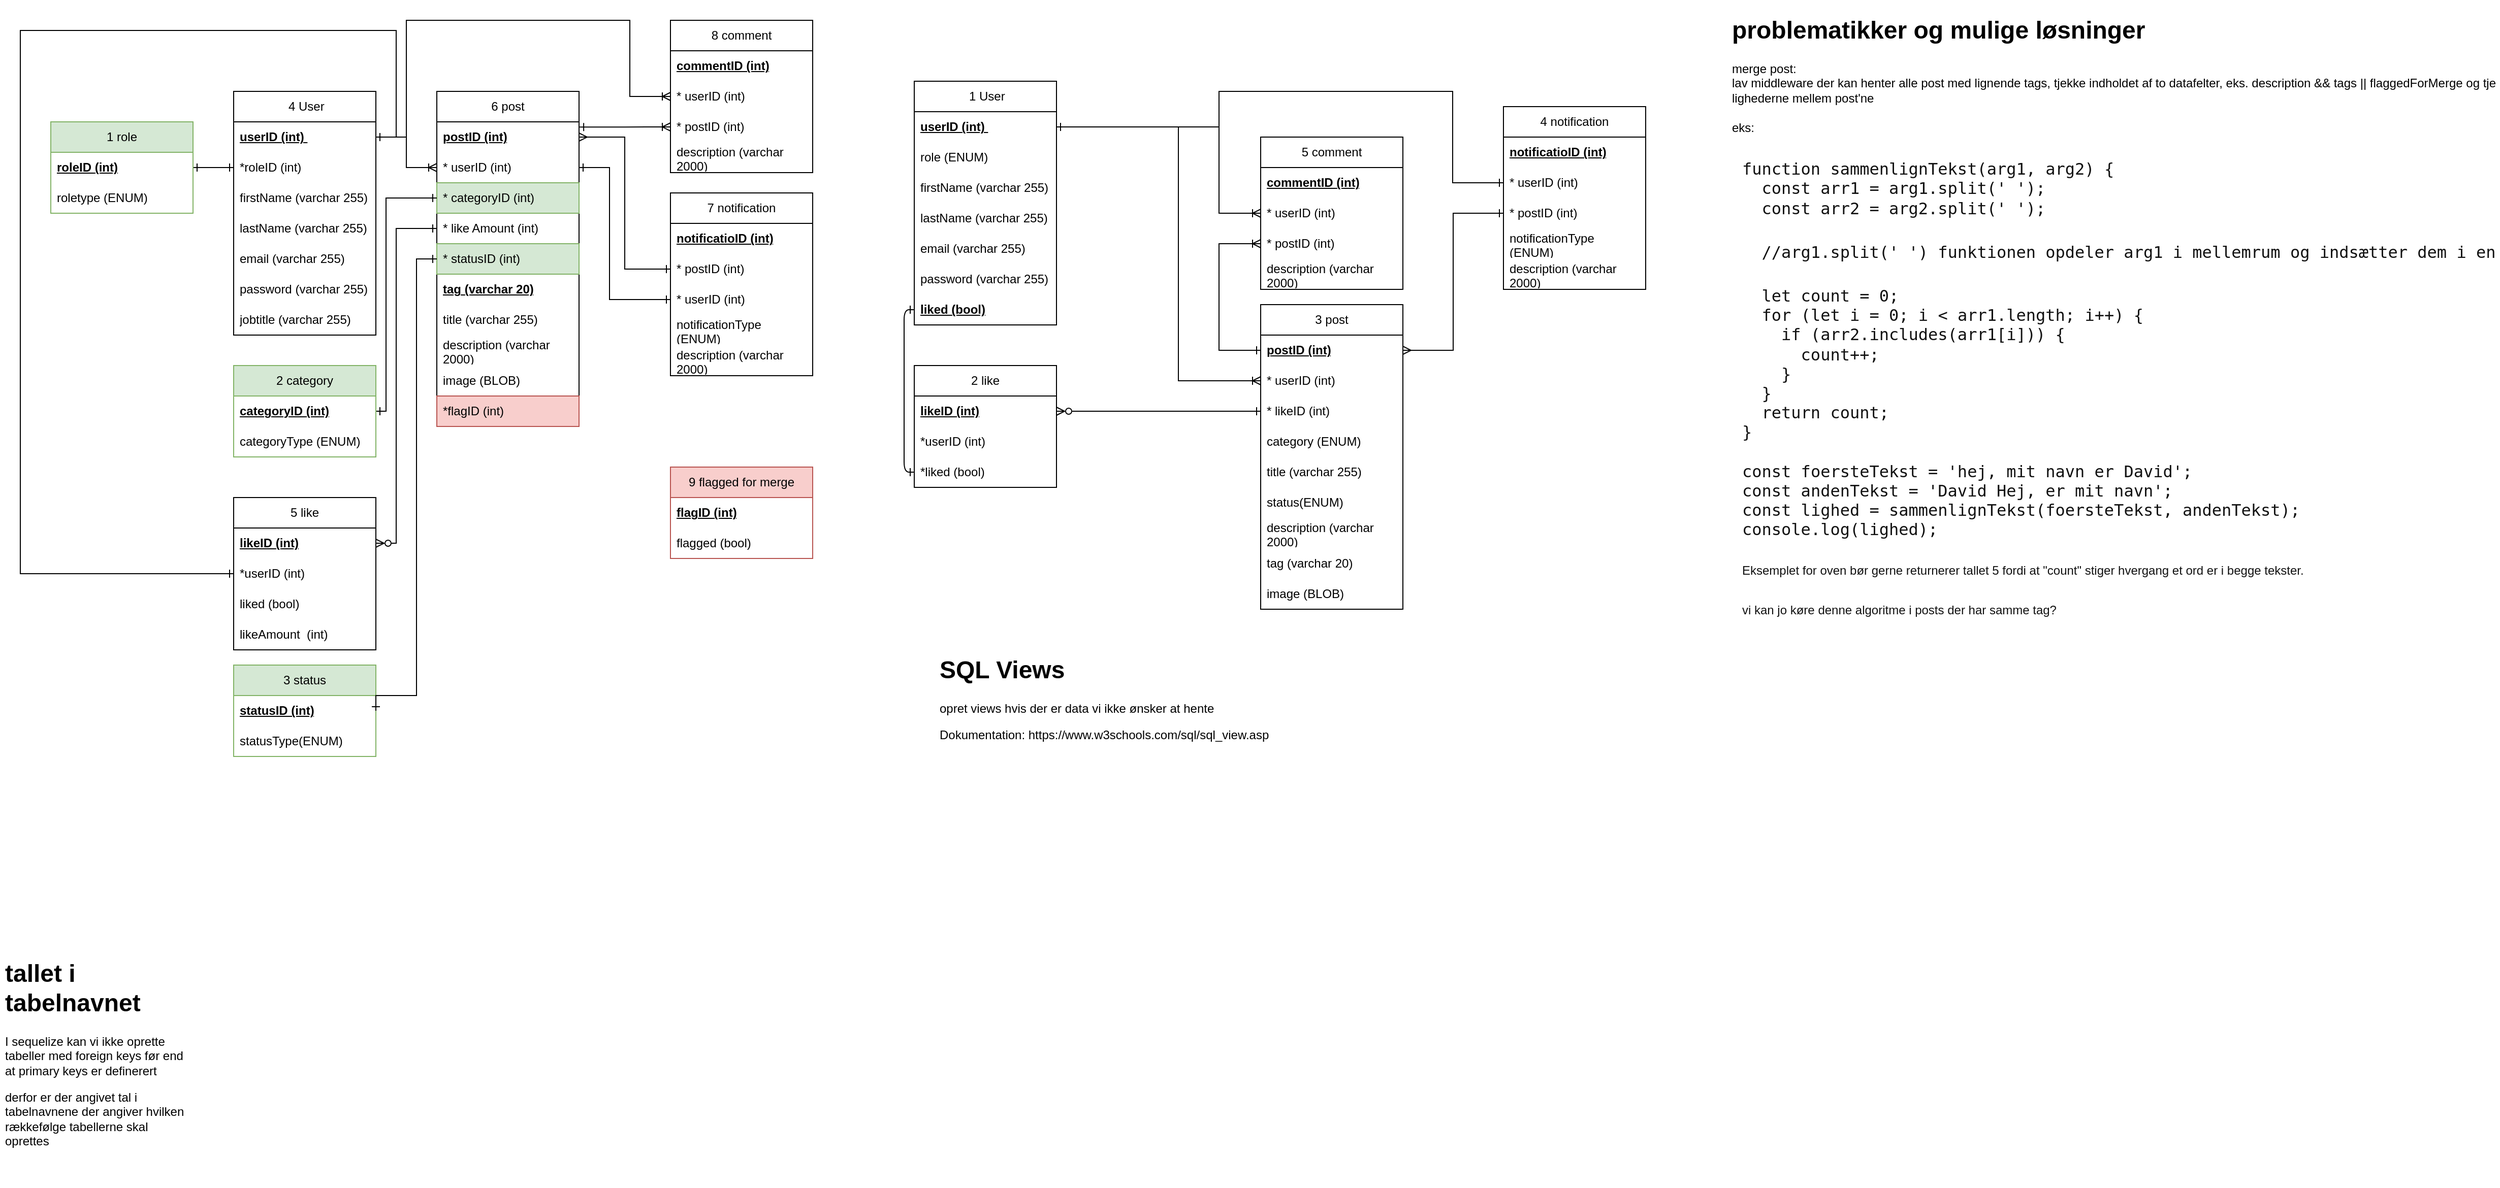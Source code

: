 <mxfile>
    <diagram name="Side-1" id="2YhtcvCRtrOUDMHDCLSI">
        <mxGraphModel dx="330" dy="446" grid="1" gridSize="10" guides="1" tooltips="1" connect="1" arrows="1" fold="1" page="1" pageScale="1" pageWidth="827" pageHeight="1169" math="0" shadow="0">
            <root>
                <mxCell id="0"/>
                <mxCell id="1" parent="0"/>
                <mxCell id="wD4cl0w786RY4ceJdXbx-1" value="&amp;nbsp;4 User" style="swimlane;fontStyle=0;childLayout=stackLayout;horizontal=1;startSize=30;horizontalStack=0;resizeParent=1;resizeParentMax=0;resizeLast=0;collapsible=1;marginBottom=0;whiteSpace=wrap;html=1;" parent="1" vertex="1">
                    <mxGeometry x="230" y="90" width="140" height="240" as="geometry"/>
                </mxCell>
                <mxCell id="wD4cl0w786RY4ceJdXbx-3" value="&lt;b&gt;&lt;u&gt;userID (int)&amp;nbsp;&lt;/u&gt;&lt;/b&gt;" style="text;strokeColor=none;fillColor=none;align=left;verticalAlign=middle;spacingLeft=4;spacingRight=4;overflow=hidden;points=[[0,0.5],[1,0.5]];portConstraint=eastwest;rotatable=0;whiteSpace=wrap;html=1;" parent="wD4cl0w786RY4ceJdXbx-1" vertex="1">
                    <mxGeometry y="30" width="140" height="30" as="geometry"/>
                </mxCell>
                <mxCell id="wD4cl0w786RY4ceJdXbx-4" value="*roleID (int)" style="text;strokeColor=none;fillColor=none;align=left;verticalAlign=middle;spacingLeft=4;spacingRight=4;overflow=hidden;points=[[0,0.5],[1,0.5]];portConstraint=eastwest;rotatable=0;whiteSpace=wrap;html=1;" parent="wD4cl0w786RY4ceJdXbx-1" vertex="1">
                    <mxGeometry y="60" width="140" height="30" as="geometry"/>
                </mxCell>
                <mxCell id="wD4cl0w786RY4ceJdXbx-5" value="firstName (varchar 255)" style="text;strokeColor=none;fillColor=none;align=left;verticalAlign=middle;spacingLeft=4;spacingRight=4;overflow=hidden;points=[[0,0.5],[1,0.5]];portConstraint=eastwest;rotatable=0;whiteSpace=wrap;html=1;" parent="wD4cl0w786RY4ceJdXbx-1" vertex="1">
                    <mxGeometry y="90" width="140" height="30" as="geometry"/>
                </mxCell>
                <mxCell id="wD4cl0w786RY4ceJdXbx-6" value="lastName (varchar 255)" style="text;strokeColor=none;fillColor=none;align=left;verticalAlign=middle;spacingLeft=4;spacingRight=4;overflow=hidden;points=[[0,0.5],[1,0.5]];portConstraint=eastwest;rotatable=0;whiteSpace=wrap;html=1;" parent="wD4cl0w786RY4ceJdXbx-1" vertex="1">
                    <mxGeometry y="120" width="140" height="30" as="geometry"/>
                </mxCell>
                <mxCell id="wD4cl0w786RY4ceJdXbx-7" value="email (varchar 255)" style="text;strokeColor=none;fillColor=none;align=left;verticalAlign=middle;spacingLeft=4;spacingRight=4;overflow=hidden;points=[[0,0.5],[1,0.5]];portConstraint=eastwest;rotatable=0;whiteSpace=wrap;html=1;" parent="wD4cl0w786RY4ceJdXbx-1" vertex="1">
                    <mxGeometry y="150" width="140" height="30" as="geometry"/>
                </mxCell>
                <mxCell id="wD4cl0w786RY4ceJdXbx-8" value="password (varchar 255)" style="text;strokeColor=none;fillColor=none;align=left;verticalAlign=middle;spacingLeft=4;spacingRight=4;overflow=hidden;points=[[0,0.5],[1,0.5]];portConstraint=eastwest;rotatable=0;whiteSpace=wrap;html=1;" parent="wD4cl0w786RY4ceJdXbx-1" vertex="1">
                    <mxGeometry y="180" width="140" height="30" as="geometry"/>
                </mxCell>
                <mxCell id="wD4cl0w786RY4ceJdXbx-9" value="jobtitle (varchar 255)" style="text;strokeColor=none;fillColor=none;align=left;verticalAlign=middle;spacingLeft=4;spacingRight=4;overflow=hidden;points=[[0,0.5],[1,0.5]];portConstraint=eastwest;rotatable=0;whiteSpace=wrap;html=1;" parent="wD4cl0w786RY4ceJdXbx-1" vertex="1">
                    <mxGeometry y="210" width="140" height="30" as="geometry"/>
                </mxCell>
                <mxCell id="3A3omUd8nX7yIEy-ywaj-1" style="edgeStyle=orthogonalEdgeStyle;rounded=0;orthogonalLoop=1;jettySize=auto;html=1;entryX=0;entryY=0.5;entryDx=0;entryDy=0;endArrow=ERone;endFill=0;startArrow=ERone;startFill=0;" parent="1" source="wD4cl0w786RY4ceJdXbx-10" target="wD4cl0w786RY4ceJdXbx-4" edge="1">
                    <mxGeometry relative="1" as="geometry"/>
                </mxCell>
                <mxCell id="wD4cl0w786RY4ceJdXbx-10" value="1 role" style="swimlane;fontStyle=0;childLayout=stackLayout;horizontal=1;startSize=30;horizontalStack=0;resizeParent=1;resizeParentMax=0;resizeLast=0;collapsible=1;marginBottom=0;whiteSpace=wrap;html=1;fillColor=#d5e8d4;strokeColor=#82b366;" parent="1" vertex="1">
                    <mxGeometry x="50" y="120" width="140" height="90" as="geometry"/>
                </mxCell>
                <mxCell id="wD4cl0w786RY4ceJdXbx-11" value="&lt;u&gt;&lt;b&gt;roleID (int)&lt;/b&gt;&lt;/u&gt;" style="text;strokeColor=none;fillColor=none;align=left;verticalAlign=middle;spacingLeft=4;spacingRight=4;overflow=hidden;points=[[0,0.5],[1,0.5]];portConstraint=eastwest;rotatable=0;whiteSpace=wrap;html=1;" parent="wD4cl0w786RY4ceJdXbx-10" vertex="1">
                    <mxGeometry y="30" width="140" height="30" as="geometry"/>
                </mxCell>
                <mxCell id="wD4cl0w786RY4ceJdXbx-12" value="roletype (ENUM)" style="text;strokeColor=none;fillColor=none;align=left;verticalAlign=middle;spacingLeft=4;spacingRight=4;overflow=hidden;points=[[0,0.5],[1,0.5]];portConstraint=eastwest;rotatable=0;whiteSpace=wrap;html=1;" parent="wD4cl0w786RY4ceJdXbx-10" vertex="1">
                    <mxGeometry y="60" width="140" height="30" as="geometry"/>
                </mxCell>
                <mxCell id="wD4cl0w786RY4ceJdXbx-14" value="6 post" style="swimlane;fontStyle=0;childLayout=stackLayout;horizontal=1;startSize=30;horizontalStack=0;resizeParent=1;resizeParentMax=0;resizeLast=0;collapsible=1;marginBottom=0;whiteSpace=wrap;html=1;" parent="1" vertex="1">
                    <mxGeometry x="430" y="90" width="140" height="330" as="geometry"/>
                </mxCell>
                <mxCell id="wD4cl0w786RY4ceJdXbx-15" value="&lt;u&gt;&lt;b&gt;postID (int)&lt;/b&gt;&lt;/u&gt;" style="text;strokeColor=none;fillColor=none;align=left;verticalAlign=middle;spacingLeft=4;spacingRight=4;overflow=hidden;points=[[0,0.5],[1,0.5]];portConstraint=eastwest;rotatable=0;whiteSpace=wrap;html=1;" parent="wD4cl0w786RY4ceJdXbx-14" vertex="1">
                    <mxGeometry y="30" width="140" height="30" as="geometry"/>
                </mxCell>
                <mxCell id="wD4cl0w786RY4ceJdXbx-16" value="* userID (int)" style="text;strokeColor=none;fillColor=none;align=left;verticalAlign=middle;spacingLeft=4;spacingRight=4;overflow=hidden;points=[[0,0.5],[1,0.5]];portConstraint=eastwest;rotatable=0;whiteSpace=wrap;html=1;" parent="wD4cl0w786RY4ceJdXbx-14" vertex="1">
                    <mxGeometry y="60" width="140" height="30" as="geometry"/>
                </mxCell>
                <mxCell id="wD4cl0w786RY4ceJdXbx-17" value="* categoryID (int)" style="text;strokeColor=#82b366;fillColor=#d5e8d4;align=left;verticalAlign=middle;spacingLeft=4;spacingRight=4;overflow=hidden;points=[[0,0.5],[1,0.5]];portConstraint=eastwest;rotatable=0;whiteSpace=wrap;html=1;" parent="wD4cl0w786RY4ceJdXbx-14" vertex="1">
                    <mxGeometry y="90" width="140" height="30" as="geometry"/>
                </mxCell>
                <mxCell id="wD4cl0w786RY4ceJdXbx-18" value="* like Amount (int)" style="text;strokeColor=none;fillColor=none;align=left;verticalAlign=middle;spacingLeft=4;spacingRight=4;overflow=hidden;points=[[0,0.5],[1,0.5]];portConstraint=eastwest;rotatable=0;whiteSpace=wrap;html=1;" parent="wD4cl0w786RY4ceJdXbx-14" vertex="1">
                    <mxGeometry y="120" width="140" height="30" as="geometry"/>
                </mxCell>
                <mxCell id="wD4cl0w786RY4ceJdXbx-20" value="* statusID (int)" style="text;strokeColor=#82b366;fillColor=#d5e8d4;align=left;verticalAlign=middle;spacingLeft=4;spacingRight=4;overflow=hidden;points=[[0,0.5],[1,0.5]];portConstraint=eastwest;rotatable=0;whiteSpace=wrap;html=1;" parent="wD4cl0w786RY4ceJdXbx-14" vertex="1">
                    <mxGeometry y="150" width="140" height="30" as="geometry"/>
                </mxCell>
                <mxCell id="wD4cl0w786RY4ceJdXbx-19" value="&lt;b&gt;&lt;u&gt;tag (varchar 20)&lt;/u&gt;&lt;/b&gt;" style="text;strokeColor=none;fillColor=none;align=left;verticalAlign=middle;spacingLeft=4;spacingRight=4;overflow=hidden;points=[[0,0.5],[1,0.5]];portConstraint=eastwest;rotatable=0;whiteSpace=wrap;html=1;" parent="wD4cl0w786RY4ceJdXbx-14" vertex="1">
                    <mxGeometry y="180" width="140" height="30" as="geometry"/>
                </mxCell>
                <mxCell id="wD4cl0w786RY4ceJdXbx-21" value="title (varchar 255)" style="text;strokeColor=none;fillColor=none;align=left;verticalAlign=middle;spacingLeft=4;spacingRight=4;overflow=hidden;points=[[0,0.5],[1,0.5]];portConstraint=eastwest;rotatable=0;whiteSpace=wrap;html=1;" parent="wD4cl0w786RY4ceJdXbx-14" vertex="1">
                    <mxGeometry y="210" width="140" height="30" as="geometry"/>
                </mxCell>
                <mxCell id="wD4cl0w786RY4ceJdXbx-22" value="description (varchar 2000)" style="text;strokeColor=none;fillColor=none;align=left;verticalAlign=middle;spacingLeft=4;spacingRight=4;overflow=hidden;points=[[0,0.5],[1,0.5]];portConstraint=eastwest;rotatable=0;whiteSpace=wrap;html=1;" parent="wD4cl0w786RY4ceJdXbx-14" vertex="1">
                    <mxGeometry y="240" width="140" height="30" as="geometry"/>
                </mxCell>
                <mxCell id="wD4cl0w786RY4ceJdXbx-23" value="image (BLOB)" style="text;strokeColor=none;fillColor=none;align=left;verticalAlign=middle;spacingLeft=4;spacingRight=4;overflow=hidden;points=[[0,0.5],[1,0.5]];portConstraint=eastwest;rotatable=0;whiteSpace=wrap;html=1;" parent="wD4cl0w786RY4ceJdXbx-14" vertex="1">
                    <mxGeometry y="270" width="140" height="30" as="geometry"/>
                </mxCell>
                <mxCell id="hiYrSH7SHBzh72cXvtfJ-8" value="*flagID (int)" style="text;strokeColor=#b85450;fillColor=#f8cecc;align=left;verticalAlign=middle;spacingLeft=4;spacingRight=4;overflow=hidden;points=[[0,0.5],[1,0.5]];portConstraint=eastwest;rotatable=0;whiteSpace=wrap;html=1;" parent="wD4cl0w786RY4ceJdXbx-14" vertex="1">
                    <mxGeometry y="300" width="140" height="30" as="geometry"/>
                </mxCell>
                <mxCell id="wD4cl0w786RY4ceJdXbx-24" value="8 comment" style="swimlane;fontStyle=0;childLayout=stackLayout;horizontal=1;startSize=30;horizontalStack=0;resizeParent=1;resizeParentMax=0;resizeLast=0;collapsible=1;marginBottom=0;whiteSpace=wrap;html=1;" parent="1" vertex="1">
                    <mxGeometry x="660" y="20" width="140" height="150" as="geometry"/>
                </mxCell>
                <mxCell id="wD4cl0w786RY4ceJdXbx-25" value="&lt;b&gt;&lt;u&gt;commentID (int)&lt;/u&gt;&lt;/b&gt;" style="text;strokeColor=none;fillColor=none;align=left;verticalAlign=middle;spacingLeft=4;spacingRight=4;overflow=hidden;points=[[0,0.5],[1,0.5]];portConstraint=eastwest;rotatable=0;whiteSpace=wrap;html=1;" parent="wD4cl0w786RY4ceJdXbx-24" vertex="1">
                    <mxGeometry y="30" width="140" height="30" as="geometry"/>
                </mxCell>
                <mxCell id="wD4cl0w786RY4ceJdXbx-26" value="* userID (int)" style="text;strokeColor=none;fillColor=none;align=left;verticalAlign=middle;spacingLeft=4;spacingRight=4;overflow=hidden;points=[[0,0.5],[1,0.5]];portConstraint=eastwest;rotatable=0;whiteSpace=wrap;html=1;" parent="wD4cl0w786RY4ceJdXbx-24" vertex="1">
                    <mxGeometry y="60" width="140" height="30" as="geometry"/>
                </mxCell>
                <mxCell id="wD4cl0w786RY4ceJdXbx-27" value="* postID (int)" style="text;strokeColor=none;fillColor=none;align=left;verticalAlign=middle;spacingLeft=4;spacingRight=4;overflow=hidden;points=[[0,0.5],[1,0.5]];portConstraint=eastwest;rotatable=0;whiteSpace=wrap;html=1;" parent="wD4cl0w786RY4ceJdXbx-24" vertex="1">
                    <mxGeometry y="90" width="140" height="30" as="geometry"/>
                </mxCell>
                <mxCell id="wD4cl0w786RY4ceJdXbx-28" value="description (varchar 2000)" style="text;strokeColor=none;fillColor=none;align=left;verticalAlign=middle;spacingLeft=4;spacingRight=4;overflow=hidden;points=[[0,0.5],[1,0.5]];portConstraint=eastwest;rotatable=0;whiteSpace=wrap;html=1;" parent="wD4cl0w786RY4ceJdXbx-24" vertex="1">
                    <mxGeometry y="120" width="140" height="30" as="geometry"/>
                </mxCell>
                <mxCell id="3A3omUd8nX7yIEy-ywaj-4" style="edgeStyle=orthogonalEdgeStyle;rounded=0;orthogonalLoop=1;jettySize=auto;html=1;entryX=0;entryY=0.5;entryDx=0;entryDy=0;endArrow=ERone;endFill=0;startArrow=ERone;startFill=0;" parent="1" source="wD4cl0w786RY4ceJdXbx-29" target="wD4cl0w786RY4ceJdXbx-17" edge="1">
                    <mxGeometry relative="1" as="geometry">
                        <Array as="points">
                            <mxPoint x="380" y="405"/>
                            <mxPoint x="380" y="195"/>
                        </Array>
                    </mxGeometry>
                </mxCell>
                <mxCell id="wD4cl0w786RY4ceJdXbx-29" value="2 category" style="swimlane;fontStyle=0;childLayout=stackLayout;horizontal=1;startSize=30;horizontalStack=0;resizeParent=1;resizeParentMax=0;resizeLast=0;collapsible=1;marginBottom=0;whiteSpace=wrap;html=1;fillColor=#d5e8d4;strokeColor=#82b366;" parent="1" vertex="1">
                    <mxGeometry x="230" y="360" width="140" height="90" as="geometry"/>
                </mxCell>
                <mxCell id="wD4cl0w786RY4ceJdXbx-30" value="&lt;b&gt;&lt;u&gt;categoryID (int)&lt;/u&gt;&lt;/b&gt;" style="text;strokeColor=none;fillColor=none;align=left;verticalAlign=middle;spacingLeft=4;spacingRight=4;overflow=hidden;points=[[0,0.5],[1,0.5]];portConstraint=eastwest;rotatable=0;whiteSpace=wrap;html=1;" parent="wD4cl0w786RY4ceJdXbx-29" vertex="1">
                    <mxGeometry y="30" width="140" height="30" as="geometry"/>
                </mxCell>
                <mxCell id="wD4cl0w786RY4ceJdXbx-31" value="categoryType (ENUM)" style="text;strokeColor=none;fillColor=none;align=left;verticalAlign=middle;spacingLeft=4;spacingRight=4;overflow=hidden;points=[[0,0.5],[1,0.5]];portConstraint=eastwest;rotatable=0;whiteSpace=wrap;html=1;" parent="wD4cl0w786RY4ceJdXbx-29" vertex="1">
                    <mxGeometry y="60" width="140" height="30" as="geometry"/>
                </mxCell>
                <mxCell id="wD4cl0w786RY4ceJdXbx-34" value="7 notification" style="swimlane;fontStyle=0;childLayout=stackLayout;horizontal=1;startSize=30;horizontalStack=0;resizeParent=1;resizeParentMax=0;resizeLast=0;collapsible=1;marginBottom=0;whiteSpace=wrap;html=1;" parent="1" vertex="1">
                    <mxGeometry x="660" y="190" width="140" height="180" as="geometry"/>
                </mxCell>
                <mxCell id="wD4cl0w786RY4ceJdXbx-35" value="&lt;b&gt;&lt;u&gt;notificatioID (int)&lt;/u&gt;&lt;/b&gt;" style="text;strokeColor=none;fillColor=none;align=left;verticalAlign=middle;spacingLeft=4;spacingRight=4;overflow=hidden;points=[[0,0.5],[1,0.5]];portConstraint=eastwest;rotatable=0;whiteSpace=wrap;html=1;" parent="wD4cl0w786RY4ceJdXbx-34" vertex="1">
                    <mxGeometry y="30" width="140" height="30" as="geometry"/>
                </mxCell>
                <mxCell id="wD4cl0w786RY4ceJdXbx-39" value="* postID (int)" style="text;strokeColor=none;fillColor=none;align=left;verticalAlign=middle;spacingLeft=4;spacingRight=4;overflow=hidden;points=[[0,0.5],[1,0.5]];portConstraint=eastwest;rotatable=0;whiteSpace=wrap;html=1;" parent="wD4cl0w786RY4ceJdXbx-34" vertex="1">
                    <mxGeometry y="60" width="140" height="30" as="geometry"/>
                </mxCell>
                <mxCell id="wD4cl0w786RY4ceJdXbx-38" value="* userID (int)" style="text;strokeColor=none;fillColor=none;align=left;verticalAlign=middle;spacingLeft=4;spacingRight=4;overflow=hidden;points=[[0,0.5],[1,0.5]];portConstraint=eastwest;rotatable=0;whiteSpace=wrap;html=1;" parent="wD4cl0w786RY4ceJdXbx-34" vertex="1">
                    <mxGeometry y="90" width="140" height="30" as="geometry"/>
                </mxCell>
                <mxCell id="wD4cl0w786RY4ceJdXbx-37" value="notificationType (ENUM)" style="text;strokeColor=none;fillColor=none;align=left;verticalAlign=middle;spacingLeft=4;spacingRight=4;overflow=hidden;points=[[0,0.5],[1,0.5]];portConstraint=eastwest;rotatable=0;whiteSpace=wrap;html=1;" parent="wD4cl0w786RY4ceJdXbx-34" vertex="1">
                    <mxGeometry y="120" width="140" height="30" as="geometry"/>
                </mxCell>
                <mxCell id="wD4cl0w786RY4ceJdXbx-40" value="description (varchar 2000)" style="text;strokeColor=none;fillColor=none;align=left;verticalAlign=middle;spacingLeft=4;spacingRight=4;overflow=hidden;points=[[0,0.5],[1,0.5]];portConstraint=eastwest;rotatable=0;whiteSpace=wrap;html=1;" parent="wD4cl0w786RY4ceJdXbx-34" vertex="1">
                    <mxGeometry y="150" width="140" height="30" as="geometry"/>
                </mxCell>
                <mxCell id="wD4cl0w786RY4ceJdXbx-41" value="3 status" style="swimlane;fontStyle=0;childLayout=stackLayout;horizontal=1;startSize=30;horizontalStack=0;resizeParent=1;resizeParentMax=0;resizeLast=0;collapsible=1;marginBottom=0;whiteSpace=wrap;html=1;fillColor=#d5e8d4;strokeColor=#82b366;" parent="1" vertex="1">
                    <mxGeometry x="230" y="655" width="140" height="90" as="geometry"/>
                </mxCell>
                <mxCell id="wD4cl0w786RY4ceJdXbx-42" value="&lt;b&gt;&lt;u&gt;statusID (int)&lt;/u&gt;&lt;/b&gt;" style="text;strokeColor=none;fillColor=none;align=left;verticalAlign=middle;spacingLeft=4;spacingRight=4;overflow=hidden;points=[[0,0.5],[1,0.5]];portConstraint=eastwest;rotatable=0;whiteSpace=wrap;html=1;" parent="wD4cl0w786RY4ceJdXbx-41" vertex="1">
                    <mxGeometry y="30" width="140" height="30" as="geometry"/>
                </mxCell>
                <mxCell id="wD4cl0w786RY4ceJdXbx-43" value="statusType(ENUM)" style="text;strokeColor=none;fillColor=none;align=left;verticalAlign=middle;spacingLeft=4;spacingRight=4;overflow=hidden;points=[[0,0.5],[1,0.5]];portConstraint=eastwest;rotatable=0;whiteSpace=wrap;html=1;" parent="wD4cl0w786RY4ceJdXbx-41" vertex="1">
                    <mxGeometry y="60" width="140" height="30" as="geometry"/>
                </mxCell>
                <mxCell id="wD4cl0w786RY4ceJdXbx-49" value="&lt;h1&gt;problematikker og mulige løsninger&lt;/h1&gt;&lt;div&gt;merge post:&lt;/div&gt;&lt;div&gt;lav middleware der kan henter alle post med lignende tags, tjekke indholdet af to datafelter, eks. description &amp;amp;&amp;amp; tags || flaggedForMerge og tjekke lighederne mellem post'ne&lt;/div&gt;&lt;div&gt;&lt;br&gt;&lt;/div&gt;&lt;div&gt;eks:&amp;nbsp;&lt;/div&gt;&lt;div&gt;&lt;br&gt;&lt;/div&gt;&lt;div style=&quot;&quot;&gt;&lt;pre style=&quot;margin-top: 0px; margin-bottom: 4px; padding: 10px; box-sizing: border-box; border: 1px solid var(--cib-color-stroke-neutral-primary); background: var(--cib-color-syntax-background-surface); border-radius: var(--cib-border-radius-large); color: rgb(17, 17, 17); font-size: 16px;&quot;&gt;&lt;code style=&quot;font-size: var(--cib-type-body1-font-size); line-height: var(--cib-type-body1-line-height); font-weight: var(--cib-type-body1-font-weight); font-variation-settings: var(--cib-type-body1-font-variation-settings);&quot; class=&quot;language-javascript&quot;&gt;function &lt;span style=&quot;color: var(--cib-color-syntax-purple); font-variation-settings: var(--cib-type-subtitle1-font-variation-settings);&quot; class=&quot;hljs-title function_&quot;&gt;sammenlignTekst&lt;/span&gt;(&lt;span style=&quot;font-variation-settings: var(--cib-type-subtitle1-font-variation-settings);&quot; class=&quot;hljs-params&quot;&gt;arg1, arg2&lt;/span&gt;) {&lt;br&gt;  &lt;span style=&quot;color: var(--cib-color-syntax-red); font-variation-settings: var(--cib-type-subtitle1-font-variation-settings);&quot; class=&quot;hljs-keyword&quot;&gt;const&lt;/span&gt; arr1 = arg1.&lt;span style=&quot;color: var(--cib-color-syntax-purple); font-variation-settings: var(--cib-type-subtitle1-font-variation-settings);&quot; class=&quot;hljs-title function_&quot;&gt;split&lt;/span&gt;(&lt;span style=&quot;color: var(--cib-color-syntax-blue-strong); font-variation-settings: var(--cib-type-subtitle1-font-variation-settings);&quot; class=&quot;hljs-string&quot;&gt;' '&lt;/span&gt;);&lt;br&gt;  &lt;span style=&quot;color: var(--cib-color-syntax-red); font-variation-settings: var(--cib-type-subtitle1-font-variation-settings);&quot; class=&quot;hljs-keyword&quot;&gt;const&lt;/span&gt; arr2 = arg2.&lt;span style=&quot;color: var(--cib-color-syntax-purple); font-variation-settings: var(--cib-type-subtitle1-font-variation-settings);&quot; class=&quot;hljs-title function_&quot;&gt;split&lt;/span&gt;(&lt;span style=&quot;color: var(--cib-color-syntax-blue-strong); font-variation-settings: var(--cib-type-subtitle1-font-variation-settings);&quot; class=&quot;hljs-string&quot;&gt;' '&lt;/span&gt;);&lt;/code&gt;&lt;/pre&gt;&lt;pre style=&quot;margin-top: 0px; margin-bottom: 4px; padding: 10px; box-sizing: border-box; border: 1px solid var(--cib-color-stroke-neutral-primary); background: var(--cib-color-syntax-background-surface); border-radius: var(--cib-border-radius-large); color: rgb(17, 17, 17); font-size: 16px;&quot;&gt;&lt;code style=&quot;font-size: var(--cib-type-body1-font-size); line-height: var(--cib-type-body1-line-height); font-weight: var(--cib-type-body1-font-weight); font-variation-settings: var(--cib-type-body1-font-variation-settings);&quot; class=&quot;language-javascript&quot;&gt;  //arg1.split(' ') funktionen opdeler arg1 i mellemrum og indsætter dem i en &lt;/code&gt;array&lt;/pre&gt;&lt;pre style=&quot;margin-top: 0px; margin-bottom: 4px; padding: 10px; box-sizing: border-box; border: 1px solid var(--cib-color-stroke-neutral-primary); background: var(--cib-color-syntax-background-surface); border-radius: var(--cib-border-radius-large); color: rgb(17, 17, 17); font-size: 16px;&quot;&gt;&lt;code style=&quot;font-size: var(--cib-type-body1-font-size); line-height: var(--cib-type-body1-line-height); font-weight: var(--cib-type-body1-font-weight); font-variation-settings: var(--cib-type-body1-font-variation-settings);&quot; class=&quot;language-javascript&quot;&gt;  &lt;span style=&quot;color: var(--cib-color-syntax-red); font-variation-settings: var(--cib-type-subtitle1-font-variation-settings);&quot; class=&quot;hljs-keyword&quot;&gt;let&lt;/span&gt; count = &lt;span style=&quot;color: var(--cib-color-syntax-blue); font-variation-settings: var(--cib-type-subtitle1-font-variation-settings);&quot; class=&quot;hljs-number&quot;&gt;0&lt;/span&gt;;&lt;br&gt;  &lt;span style=&quot;color: var(--cib-color-syntax-red); font-variation-settings: var(--cib-type-subtitle1-font-variation-settings);&quot; class=&quot;hljs-keyword&quot;&gt;for&lt;/span&gt; (&lt;span style=&quot;color: var(--cib-color-syntax-red); font-variation-settings: var(--cib-type-subtitle1-font-variation-settings);&quot; class=&quot;hljs-keyword&quot;&gt;let&lt;/span&gt; i = &lt;span style=&quot;color: var(--cib-color-syntax-blue); font-variation-settings: var(--cib-type-subtitle1-font-variation-settings);&quot; class=&quot;hljs-number&quot;&gt;0&lt;/span&gt;; i &amp;lt; arr1.&lt;span style=&quot;font-variation-settings: var(--cib-type-subtitle1-font-variation-settings);&quot; class=&quot;hljs-property&quot;&gt;length&lt;/span&gt;; i++) {&lt;br&gt;    &lt;span style=&quot;color: var(--cib-color-syntax-red); font-variation-settings: var(--cib-type-subtitle1-font-variation-settings);&quot; class=&quot;hljs-keyword&quot;&gt;if&lt;/span&gt; (arr2.&lt;span style=&quot;color: var(--cib-color-syntax-purple); font-variation-settings: var(--cib-type-subtitle1-font-variation-settings);&quot; class=&quot;hljs-title function_&quot;&gt;includes&lt;/span&gt;(arr1[i])) {&lt;br&gt;      count++;&lt;br&gt;    }&lt;br&gt;  }&lt;br&gt;  &lt;span style=&quot;color: var(--cib-color-syntax-red); font-variation-settings: var(--cib-type-subtitle1-font-variation-settings);&quot; class=&quot;hljs-keyword&quot;&gt;return&lt;/span&gt; count;&lt;br&gt;}&lt;br&gt;&lt;br&gt;&lt;span style=&quot;color: var(--cib-color-syntax-red); font-variation-settings: var(--cib-type-subtitle1-font-variation-settings);&quot; class=&quot;hljs-keyword&quot;&gt;const&lt;/span&gt; foersteTekst = &lt;span style=&quot;color: var(--cib-color-syntax-blue-strong); font-variation-settings: var(--cib-type-subtitle1-font-variation-settings);&quot; class=&quot;hljs-string&quot;&gt;'hej, mit navn er David'&lt;/span&gt;;&lt;br&gt;&lt;span style=&quot;color: var(--cib-color-syntax-red); font-variation-settings: var(--cib-type-subtitle1-font-variation-settings);&quot; class=&quot;hljs-keyword&quot;&gt;const&lt;/span&gt; andenTekst = &lt;span style=&quot;color: var(--cib-color-syntax-blue-strong); font-variation-settings: var(--cib-type-subtitle1-font-variation-settings);&quot; class=&quot;hljs-string&quot;&gt;'David Hej, er mit navn'&lt;/span&gt;;&lt;br&gt;&lt;span style=&quot;color: var(--cib-color-syntax-red); font-variation-settings: var(--cib-type-subtitle1-font-variation-settings);&quot; class=&quot;hljs-keyword&quot;&gt;const&lt;/span&gt; lighed = sammenlignTekst(foersteTekst, andenTekst);&lt;br&gt;&lt;span style=&quot;color: var(--cib-color-syntax-red); font-variation-settings: var(--cib-type-subtitle1-font-variation-settings);&quot; class=&quot;hljs-variable language_&quot;&gt;console&lt;/span&gt;.&lt;span style=&quot;color: var(--cib-color-syntax-purple); font-variation-settings: var(--cib-type-subtitle1-font-variation-settings);&quot; class=&quot;hljs-title function_&quot;&gt;log&lt;/span&gt;(lighed);&lt;/code&gt;&lt;/pre&gt;&lt;pre style=&quot;margin-top: 0px; margin-bottom: 4px; padding: 10px; box-sizing: border-box; border: 1px solid var(--cib-color-stroke-neutral-primary); background: var(--cib-color-syntax-background-surface); border-radius: var(--cib-border-radius-large); color: rgb(17, 17, 17);&quot;&gt;&lt;font style=&quot;font-size: 12px;&quot; face=&quot;Helvetica&quot;&gt;Eksemplet for oven bør gerne returnerer tallet 5 fordi at &quot;count&quot; stiger hvergang et ord er i begge tekster.&lt;/font&gt;&lt;/pre&gt;&lt;pre style=&quot;margin-top: 0px; margin-bottom: 4px; padding: 10px; box-sizing: border-box; border: 1px solid var(--cib-color-stroke-neutral-primary); background: var(--cib-color-syntax-background-surface); border-radius: var(--cib-border-radius-large); color: rgb(17, 17, 17);&quot;&gt;&lt;code style=&quot;font-size: var(--cib-type-body1-font-size); line-height: var(--cib-type-body1-line-height); font-weight: var(--cib-type-body1-font-weight); font-variation-settings: var(--cib-type-body1-font-variation-settings);&quot; class=&quot;language-javascript&quot;&gt;&lt;span style=&quot;color: var(--cib-color-syntax-gray); font-variation-settings: var(--cib-type-subtitle1-font-variation-settings);&quot; class=&quot;hljs-comment&quot;&gt;&lt;font style=&quot;font-size: 12px;&quot; face=&quot;Helvetica&quot;&gt;vi kan jo køre denne algoritme i posts der har samme tag?&lt;/font&gt;&lt;/span&gt;&lt;/code&gt;&lt;/pre&gt;&lt;pre style=&quot;margin-top: 0px; margin-bottom: 4px; padding: 10px; box-sizing: border-box; border: 1px solid var(--cib-color-stroke-neutral-primary); background: var(--cib-color-syntax-background-surface); border-radius: var(--cib-border-radius-large); color: rgb(17, 17, 17); font-size: 16px;&quot;&gt;&lt;code style=&quot;font-size: var(--cib-type-body1-font-size); line-height: var(--cib-type-body1-line-height); font-weight: var(--cib-type-body1-font-weight); font-variation-settings: var(--cib-type-body1-font-variation-settings);&quot; class=&quot;language-javascript&quot;&gt;&lt;span style=&quot;color: var(--cib-color-syntax-gray); font-variation-settings: var(--cib-type-subtitle1-font-variation-settings);&quot; class=&quot;hljs-comment&quot;&gt;&lt;br&gt;&lt;/span&gt;&lt;/code&gt;&lt;/pre&gt;&lt;/div&gt;" style="text;html=1;strokeColor=none;fillColor=none;spacing=5;spacingTop=-20;whiteSpace=wrap;overflow=hidden;rounded=0;" parent="1" vertex="1">
                    <mxGeometry x="1700" y="10" width="760" height="690" as="geometry"/>
                </mxCell>
                <mxCell id="hiYrSH7SHBzh72cXvtfJ-1" value="5 like" style="swimlane;fontStyle=0;childLayout=stackLayout;horizontal=1;startSize=30;horizontalStack=0;resizeParent=1;resizeParentMax=0;resizeLast=0;collapsible=1;marginBottom=0;whiteSpace=wrap;html=1;" parent="1" vertex="1">
                    <mxGeometry x="230" y="490" width="140" height="150" as="geometry"/>
                </mxCell>
                <mxCell id="hiYrSH7SHBzh72cXvtfJ-2" value="&lt;b&gt;&lt;u&gt;likeID (int)&lt;/u&gt;&lt;/b&gt;" style="text;strokeColor=none;fillColor=none;align=left;verticalAlign=middle;spacingLeft=4;spacingRight=4;overflow=hidden;points=[[0,0.5],[1,0.5]];portConstraint=eastwest;rotatable=0;whiteSpace=wrap;html=1;" parent="hiYrSH7SHBzh72cXvtfJ-1" vertex="1">
                    <mxGeometry y="30" width="140" height="30" as="geometry"/>
                </mxCell>
                <mxCell id="hiYrSH7SHBzh72cXvtfJ-3" value="*userID (int)" style="text;strokeColor=none;fillColor=none;align=left;verticalAlign=middle;spacingLeft=4;spacingRight=4;overflow=hidden;points=[[0,0.5],[1,0.5]];portConstraint=eastwest;rotatable=0;whiteSpace=wrap;html=1;" parent="hiYrSH7SHBzh72cXvtfJ-1" vertex="1">
                    <mxGeometry y="60" width="140" height="30" as="geometry"/>
                </mxCell>
                <mxCell id="hiYrSH7SHBzh72cXvtfJ-4" value="liked (bool)" style="text;strokeColor=none;fillColor=none;align=left;verticalAlign=middle;spacingLeft=4;spacingRight=4;overflow=hidden;points=[[0,0.5],[1,0.5]];portConstraint=eastwest;rotatable=0;whiteSpace=wrap;html=1;" parent="hiYrSH7SHBzh72cXvtfJ-1" vertex="1">
                    <mxGeometry y="90" width="140" height="30" as="geometry"/>
                </mxCell>
                <mxCell id="3" value="likeAmount&amp;nbsp; (int)" style="text;strokeColor=none;fillColor=none;align=left;verticalAlign=middle;spacingLeft=4;spacingRight=4;overflow=hidden;points=[[0,0.5],[1,0.5]];portConstraint=eastwest;rotatable=0;whiteSpace=wrap;html=1;" vertex="1" parent="hiYrSH7SHBzh72cXvtfJ-1">
                    <mxGeometry y="120" width="140" height="30" as="geometry"/>
                </mxCell>
                <mxCell id="hiYrSH7SHBzh72cXvtfJ-7" value="&lt;h1&gt;tallet i tabelnavnet&lt;/h1&gt;&lt;p&gt;I sequelize kan vi ikke oprette tabeller med foreign keys før end at primary keys er definerert&lt;/p&gt;&lt;p&gt;derfor er der angivet tal i tabelnavnene der angiver hvilken rækkefølge tabellerne skal oprettes&lt;/p&gt;" style="text;html=1;strokeColor=none;fillColor=none;spacing=5;spacingTop=-20;whiteSpace=wrap;overflow=hidden;rounded=0;" parent="1" vertex="1">
                    <mxGeometry y="939" width="190" height="230" as="geometry"/>
                </mxCell>
                <mxCell id="hiYrSH7SHBzh72cXvtfJ-9" value="9 flagged for merge" style="swimlane;fontStyle=0;childLayout=stackLayout;horizontal=1;startSize=30;horizontalStack=0;resizeParent=1;resizeParentMax=0;resizeLast=0;collapsible=1;marginBottom=0;whiteSpace=wrap;html=1;fillColor=#f8cecc;strokeColor=#b85450;" parent="1" vertex="1">
                    <mxGeometry x="660" y="460" width="140" height="90" as="geometry"/>
                </mxCell>
                <mxCell id="hiYrSH7SHBzh72cXvtfJ-10" value="&lt;b&gt;&lt;u&gt;flagID (int)&lt;/u&gt;&lt;/b&gt;" style="text;strokeColor=none;fillColor=none;align=left;verticalAlign=middle;spacingLeft=4;spacingRight=4;overflow=hidden;points=[[0,0.5],[1,0.5]];portConstraint=eastwest;rotatable=0;whiteSpace=wrap;html=1;" parent="hiYrSH7SHBzh72cXvtfJ-9" vertex="1">
                    <mxGeometry y="30" width="140" height="30" as="geometry"/>
                </mxCell>
                <mxCell id="hiYrSH7SHBzh72cXvtfJ-11" value="flagged (bool)" style="text;strokeColor=none;fillColor=none;align=left;verticalAlign=middle;spacingLeft=4;spacingRight=4;overflow=hidden;points=[[0,0.5],[1,0.5]];portConstraint=eastwest;rotatable=0;whiteSpace=wrap;html=1;" parent="hiYrSH7SHBzh72cXvtfJ-9" vertex="1">
                    <mxGeometry y="60" width="140" height="30" as="geometry"/>
                </mxCell>
                <mxCell id="3A3omUd8nX7yIEy-ywaj-3" style="edgeStyle=orthogonalEdgeStyle;rounded=0;orthogonalLoop=1;jettySize=auto;html=1;exitX=1;exitY=0.5;exitDx=0;exitDy=0;entryX=0;entryY=0.5;entryDx=0;entryDy=0;endArrow=ERoneToMany;endFill=0;startArrow=ERone;startFill=0;" parent="1" source="wD4cl0w786RY4ceJdXbx-3" target="wD4cl0w786RY4ceJdXbx-16" edge="1">
                    <mxGeometry relative="1" as="geometry"/>
                </mxCell>
                <mxCell id="3A3omUd8nX7yIEy-ywaj-5" style="edgeStyle=orthogonalEdgeStyle;rounded=0;orthogonalLoop=1;jettySize=auto;html=1;exitX=1;exitY=0.5;exitDx=0;exitDy=0;entryX=0;entryY=0.5;entryDx=0;entryDy=0;endArrow=ERone;endFill=0;startArrow=ERzeroToMany;startFill=0;" parent="1" source="hiYrSH7SHBzh72cXvtfJ-2" target="wD4cl0w786RY4ceJdXbx-18" edge="1">
                    <mxGeometry relative="1" as="geometry">
                        <Array as="points">
                            <mxPoint x="390" y="535"/>
                            <mxPoint x="390" y="225"/>
                        </Array>
                    </mxGeometry>
                </mxCell>
                <mxCell id="3A3omUd8nX7yIEy-ywaj-6" style="edgeStyle=orthogonalEdgeStyle;rounded=0;orthogonalLoop=1;jettySize=auto;html=1;exitX=1;exitY=0.5;exitDx=0;exitDy=0;entryX=0;entryY=0.5;entryDx=0;entryDy=0;endArrow=ERone;endFill=0;startArrow=ERone;startFill=0;" parent="1" source="wD4cl0w786RY4ceJdXbx-42" target="wD4cl0w786RY4ceJdXbx-20" edge="1">
                    <mxGeometry relative="1" as="geometry">
                        <Array as="points">
                            <mxPoint x="410" y="685"/>
                            <mxPoint x="410" y="255"/>
                        </Array>
                    </mxGeometry>
                </mxCell>
                <mxCell id="3A3omUd8nX7yIEy-ywaj-8" style="edgeStyle=orthogonalEdgeStyle;rounded=0;orthogonalLoop=1;jettySize=auto;html=1;exitX=1;exitY=0.5;exitDx=0;exitDy=0;entryX=0;entryY=0.5;entryDx=0;entryDy=0;startArrow=ERone;startFill=0;endArrow=ERoneToMany;endFill=0;" parent="1" source="wD4cl0w786RY4ceJdXbx-3" target="wD4cl0w786RY4ceJdXbx-26" edge="1">
                    <mxGeometry relative="1" as="geometry">
                        <Array as="points">
                            <mxPoint x="400" y="135"/>
                            <mxPoint x="400" y="20"/>
                            <mxPoint x="620" y="20"/>
                            <mxPoint x="620" y="95"/>
                        </Array>
                    </mxGeometry>
                </mxCell>
                <mxCell id="3A3omUd8nX7yIEy-ywaj-10" style="edgeStyle=orthogonalEdgeStyle;rounded=0;orthogonalLoop=1;jettySize=auto;html=1;exitX=1;exitY=0.5;exitDx=0;exitDy=0;entryX=0;entryY=0.5;entryDx=0;entryDy=0;startArrow=ERone;startFill=0;endArrow=ERone;endFill=0;" parent="1" source="wD4cl0w786RY4ceJdXbx-16" target="wD4cl0w786RY4ceJdXbx-38" edge="1">
                    <mxGeometry relative="1" as="geometry">
                        <Array as="points">
                            <mxPoint x="600" y="165"/>
                            <mxPoint x="600" y="295"/>
                        </Array>
                    </mxGeometry>
                </mxCell>
                <mxCell id="3A3omUd8nX7yIEy-ywaj-11" style="edgeStyle=orthogonalEdgeStyle;rounded=0;orthogonalLoop=1;jettySize=auto;html=1;exitX=1.004;exitY=0.169;exitDx=0;exitDy=0;entryX=0;entryY=0.5;entryDx=0;entryDy=0;endArrow=ERoneToMany;endFill=0;startArrow=ERone;startFill=0;exitPerimeter=0;" parent="1" source="wD4cl0w786RY4ceJdXbx-15" target="wD4cl0w786RY4ceJdXbx-27" edge="1">
                    <mxGeometry relative="1" as="geometry"/>
                </mxCell>
                <mxCell id="3A3omUd8nX7yIEy-ywaj-12" style="edgeStyle=orthogonalEdgeStyle;rounded=0;orthogonalLoop=1;jettySize=auto;html=1;exitX=1;exitY=0.5;exitDx=0;exitDy=0;entryX=0;entryY=0.5;entryDx=0;entryDy=0;startArrow=ERone;startFill=0;endArrow=ERone;endFill=0;" parent="1" source="wD4cl0w786RY4ceJdXbx-3" target="hiYrSH7SHBzh72cXvtfJ-3" edge="1">
                    <mxGeometry relative="1" as="geometry">
                        <Array as="points">
                            <mxPoint x="390" y="135"/>
                            <mxPoint x="390" y="30"/>
                            <mxPoint x="20" y="30"/>
                            <mxPoint x="20" y="565"/>
                        </Array>
                    </mxGeometry>
                </mxCell>
                <mxCell id="3A3omUd8nX7yIEy-ywaj-13" style="edgeStyle=orthogonalEdgeStyle;rounded=0;orthogonalLoop=1;jettySize=auto;html=1;exitX=1;exitY=0.5;exitDx=0;exitDy=0;entryX=0;entryY=0.5;entryDx=0;entryDy=0;startArrow=ERmany;startFill=0;endArrow=ERone;endFill=0;" parent="1" source="wD4cl0w786RY4ceJdXbx-15" target="wD4cl0w786RY4ceJdXbx-39" edge="1">
                    <mxGeometry relative="1" as="geometry"/>
                </mxCell>
                <mxCell id="3A3omUd8nX7yIEy-ywaj-69" value="&amp;nbsp;1 User" style="swimlane;fontStyle=0;childLayout=stackLayout;horizontal=1;startSize=30;horizontalStack=0;resizeParent=1;resizeParentMax=0;resizeLast=0;collapsible=1;marginBottom=0;whiteSpace=wrap;html=1;" parent="1" vertex="1">
                    <mxGeometry x="900" y="80" width="140" height="240" as="geometry"/>
                </mxCell>
                <mxCell id="3A3omUd8nX7yIEy-ywaj-70" value="&lt;b&gt;&lt;u&gt;userID (int)&amp;nbsp;&lt;/u&gt;&lt;/b&gt;" style="text;strokeColor=none;fillColor=none;align=left;verticalAlign=middle;spacingLeft=4;spacingRight=4;overflow=hidden;points=[[0,0.5],[1,0.5]];portConstraint=eastwest;rotatable=0;whiteSpace=wrap;html=1;" parent="3A3omUd8nX7yIEy-ywaj-69" vertex="1">
                    <mxGeometry y="30" width="140" height="30" as="geometry"/>
                </mxCell>
                <mxCell id="3A3omUd8nX7yIEy-ywaj-80" value="role (ENUM)" style="text;strokeColor=none;fillColor=none;align=left;verticalAlign=middle;spacingLeft=4;spacingRight=4;overflow=hidden;points=[[0,0.5],[1,0.5]];portConstraint=eastwest;rotatable=0;whiteSpace=wrap;html=1;" parent="3A3omUd8nX7yIEy-ywaj-69" vertex="1">
                    <mxGeometry y="60" width="140" height="30" as="geometry"/>
                </mxCell>
                <mxCell id="3A3omUd8nX7yIEy-ywaj-72" value="firstName (varchar 255)" style="text;strokeColor=none;fillColor=none;align=left;verticalAlign=middle;spacingLeft=4;spacingRight=4;overflow=hidden;points=[[0,0.5],[1,0.5]];portConstraint=eastwest;rotatable=0;whiteSpace=wrap;html=1;" parent="3A3omUd8nX7yIEy-ywaj-69" vertex="1">
                    <mxGeometry y="90" width="140" height="30" as="geometry"/>
                </mxCell>
                <mxCell id="3A3omUd8nX7yIEy-ywaj-73" value="lastName (varchar 255)" style="text;strokeColor=none;fillColor=none;align=left;verticalAlign=middle;spacingLeft=4;spacingRight=4;overflow=hidden;points=[[0,0.5],[1,0.5]];portConstraint=eastwest;rotatable=0;whiteSpace=wrap;html=1;" parent="3A3omUd8nX7yIEy-ywaj-69" vertex="1">
                    <mxGeometry y="120" width="140" height="30" as="geometry"/>
                </mxCell>
                <mxCell id="3A3omUd8nX7yIEy-ywaj-74" value="email (varchar 255)" style="text;strokeColor=none;fillColor=none;align=left;verticalAlign=middle;spacingLeft=4;spacingRight=4;overflow=hidden;points=[[0,0.5],[1,0.5]];portConstraint=eastwest;rotatable=0;whiteSpace=wrap;html=1;" parent="3A3omUd8nX7yIEy-ywaj-69" vertex="1">
                    <mxGeometry y="150" width="140" height="30" as="geometry"/>
                </mxCell>
                <mxCell id="3A3omUd8nX7yIEy-ywaj-75" value="password (varchar 255)" style="text;strokeColor=none;fillColor=none;align=left;verticalAlign=middle;spacingLeft=4;spacingRight=4;overflow=hidden;points=[[0,0.5],[1,0.5]];portConstraint=eastwest;rotatable=0;whiteSpace=wrap;html=1;" parent="3A3omUd8nX7yIEy-ywaj-69" vertex="1">
                    <mxGeometry y="180" width="140" height="30" as="geometry"/>
                </mxCell>
                <mxCell id="3A3omUd8nX7yIEy-ywaj-126" value="&lt;u&gt;&lt;b&gt;liked (bool)&lt;/b&gt;&lt;/u&gt;" style="text;strokeColor=none;fillColor=none;align=left;verticalAlign=middle;spacingLeft=4;spacingRight=4;overflow=hidden;points=[[0,0.5],[1,0.5]];portConstraint=eastwest;rotatable=0;whiteSpace=wrap;html=1;" parent="3A3omUd8nX7yIEy-ywaj-69" vertex="1">
                    <mxGeometry y="210" width="140" height="30" as="geometry"/>
                </mxCell>
                <mxCell id="3A3omUd8nX7yIEy-ywaj-81" value="3 post" style="swimlane;fontStyle=0;childLayout=stackLayout;horizontal=1;startSize=30;horizontalStack=0;resizeParent=1;resizeParentMax=0;resizeLast=0;collapsible=1;marginBottom=0;whiteSpace=wrap;html=1;" parent="1" vertex="1">
                    <mxGeometry x="1241" y="300" width="140" height="300" as="geometry"/>
                </mxCell>
                <mxCell id="3A3omUd8nX7yIEy-ywaj-82" value="&lt;u&gt;&lt;b&gt;postID (int)&lt;/b&gt;&lt;/u&gt;" style="text;strokeColor=none;fillColor=none;align=left;verticalAlign=middle;spacingLeft=4;spacingRight=4;overflow=hidden;points=[[0,0.5],[1,0.5]];portConstraint=eastwest;rotatable=0;whiteSpace=wrap;html=1;" parent="3A3omUd8nX7yIEy-ywaj-81" vertex="1">
                    <mxGeometry y="30" width="140" height="30" as="geometry"/>
                </mxCell>
                <mxCell id="3A3omUd8nX7yIEy-ywaj-83" value="* userID (int)" style="text;strokeColor=none;fillColor=none;align=left;verticalAlign=middle;spacingLeft=4;spacingRight=4;overflow=hidden;points=[[0,0.5],[1,0.5]];portConstraint=eastwest;rotatable=0;whiteSpace=wrap;html=1;" parent="3A3omUd8nX7yIEy-ywaj-81" vertex="1">
                    <mxGeometry y="60" width="140" height="30" as="geometry"/>
                </mxCell>
                <mxCell id="3A3omUd8nX7yIEy-ywaj-85" value="* likeID (int)" style="text;strokeColor=none;fillColor=none;align=left;verticalAlign=middle;spacingLeft=4;spacingRight=4;overflow=hidden;points=[[0,0.5],[1,0.5]];portConstraint=eastwest;rotatable=0;whiteSpace=wrap;html=1;" parent="3A3omUd8nX7yIEy-ywaj-81" vertex="1">
                    <mxGeometry y="90" width="140" height="30" as="geometry"/>
                </mxCell>
                <mxCell id="3A3omUd8nX7yIEy-ywaj-100" value="category (ENUM)" style="text;strokeColor=none;fillColor=none;align=left;verticalAlign=middle;spacingLeft=4;spacingRight=4;overflow=hidden;points=[[0,0.5],[1,0.5]];portConstraint=eastwest;rotatable=0;whiteSpace=wrap;html=1;" parent="3A3omUd8nX7yIEy-ywaj-81" vertex="1">
                    <mxGeometry y="120" width="140" height="30" as="geometry"/>
                </mxCell>
                <mxCell id="3A3omUd8nX7yIEy-ywaj-88" value="title (varchar 255)" style="text;strokeColor=none;fillColor=none;align=left;verticalAlign=middle;spacingLeft=4;spacingRight=4;overflow=hidden;points=[[0,0.5],[1,0.5]];portConstraint=eastwest;rotatable=0;whiteSpace=wrap;html=1;" parent="3A3omUd8nX7yIEy-ywaj-81" vertex="1">
                    <mxGeometry y="150" width="140" height="30" as="geometry"/>
                </mxCell>
                <mxCell id="3A3omUd8nX7yIEy-ywaj-109" value="status(ENUM)" style="text;strokeColor=none;fillColor=none;align=left;verticalAlign=middle;spacingLeft=4;spacingRight=4;overflow=hidden;points=[[0,0.5],[1,0.5]];portConstraint=eastwest;rotatable=0;whiteSpace=wrap;html=1;" parent="3A3omUd8nX7yIEy-ywaj-81" vertex="1">
                    <mxGeometry y="180" width="140" height="30" as="geometry"/>
                </mxCell>
                <mxCell id="3A3omUd8nX7yIEy-ywaj-89" value="description (varchar 2000)" style="text;strokeColor=none;fillColor=none;align=left;verticalAlign=middle;spacingLeft=4;spacingRight=4;overflow=hidden;points=[[0,0.5],[1,0.5]];portConstraint=eastwest;rotatable=0;whiteSpace=wrap;html=1;" parent="3A3omUd8nX7yIEy-ywaj-81" vertex="1">
                    <mxGeometry y="210" width="140" height="30" as="geometry"/>
                </mxCell>
                <mxCell id="3A3omUd8nX7yIEy-ywaj-87" value="tag (varchar 20)" style="text;strokeColor=none;fillColor=none;align=left;verticalAlign=middle;spacingLeft=4;spacingRight=4;overflow=hidden;points=[[0,0.5],[1,0.5]];portConstraint=eastwest;rotatable=0;whiteSpace=wrap;html=1;" parent="3A3omUd8nX7yIEy-ywaj-81" vertex="1">
                    <mxGeometry y="240" width="140" height="30" as="geometry"/>
                </mxCell>
                <mxCell id="3A3omUd8nX7yIEy-ywaj-90" value="image (BLOB)" style="text;strokeColor=none;fillColor=none;align=left;verticalAlign=middle;spacingLeft=4;spacingRight=4;overflow=hidden;points=[[0,0.5],[1,0.5]];portConstraint=eastwest;rotatable=0;whiteSpace=wrap;html=1;" parent="3A3omUd8nX7yIEy-ywaj-81" vertex="1">
                    <mxGeometry y="270" width="140" height="30" as="geometry"/>
                </mxCell>
                <mxCell id="3A3omUd8nX7yIEy-ywaj-92" value="5 comment" style="swimlane;fontStyle=0;childLayout=stackLayout;horizontal=1;startSize=30;horizontalStack=0;resizeParent=1;resizeParentMax=0;resizeLast=0;collapsible=1;marginBottom=0;whiteSpace=wrap;html=1;" parent="1" vertex="1">
                    <mxGeometry x="1241" y="135" width="140" height="150" as="geometry"/>
                </mxCell>
                <mxCell id="3A3omUd8nX7yIEy-ywaj-93" value="&lt;b&gt;&lt;u&gt;commentID (int)&lt;/u&gt;&lt;/b&gt;" style="text;strokeColor=none;fillColor=none;align=left;verticalAlign=middle;spacingLeft=4;spacingRight=4;overflow=hidden;points=[[0,0.5],[1,0.5]];portConstraint=eastwest;rotatable=0;whiteSpace=wrap;html=1;" parent="3A3omUd8nX7yIEy-ywaj-92" vertex="1">
                    <mxGeometry y="30" width="140" height="30" as="geometry"/>
                </mxCell>
                <mxCell id="3A3omUd8nX7yIEy-ywaj-94" value="* userID (int)" style="text;strokeColor=none;fillColor=none;align=left;verticalAlign=middle;spacingLeft=4;spacingRight=4;overflow=hidden;points=[[0,0.5],[1,0.5]];portConstraint=eastwest;rotatable=0;whiteSpace=wrap;html=1;" parent="3A3omUd8nX7yIEy-ywaj-92" vertex="1">
                    <mxGeometry y="60" width="140" height="30" as="geometry"/>
                </mxCell>
                <mxCell id="3A3omUd8nX7yIEy-ywaj-95" value="* postID (int)" style="text;strokeColor=none;fillColor=none;align=left;verticalAlign=middle;spacingLeft=4;spacingRight=4;overflow=hidden;points=[[0,0.5],[1,0.5]];portConstraint=eastwest;rotatable=0;whiteSpace=wrap;html=1;" parent="3A3omUd8nX7yIEy-ywaj-92" vertex="1">
                    <mxGeometry y="90" width="140" height="30" as="geometry"/>
                </mxCell>
                <mxCell id="3A3omUd8nX7yIEy-ywaj-96" value="description (varchar 2000)" style="text;strokeColor=none;fillColor=none;align=left;verticalAlign=middle;spacingLeft=4;spacingRight=4;overflow=hidden;points=[[0,0.5],[1,0.5]];portConstraint=eastwest;rotatable=0;whiteSpace=wrap;html=1;" parent="3A3omUd8nX7yIEy-ywaj-92" vertex="1">
                    <mxGeometry y="120" width="140" height="30" as="geometry"/>
                </mxCell>
                <mxCell id="3A3omUd8nX7yIEy-ywaj-101" value="4 notification" style="swimlane;fontStyle=0;childLayout=stackLayout;horizontal=1;startSize=30;horizontalStack=0;resizeParent=1;resizeParentMax=0;resizeLast=0;collapsible=1;marginBottom=0;whiteSpace=wrap;html=1;" parent="1" vertex="1">
                    <mxGeometry x="1480" y="105" width="140" height="180" as="geometry"/>
                </mxCell>
                <mxCell id="3A3omUd8nX7yIEy-ywaj-102" value="&lt;b&gt;&lt;u&gt;notificatioID (int)&lt;/u&gt;&lt;/b&gt;" style="text;strokeColor=none;fillColor=none;align=left;verticalAlign=middle;spacingLeft=4;spacingRight=4;overflow=hidden;points=[[0,0.5],[1,0.5]];portConstraint=eastwest;rotatable=0;whiteSpace=wrap;html=1;" parent="3A3omUd8nX7yIEy-ywaj-101" vertex="1">
                    <mxGeometry y="30" width="140" height="30" as="geometry"/>
                </mxCell>
                <mxCell id="3A3omUd8nX7yIEy-ywaj-104" value="* userID (int)" style="text;strokeColor=none;fillColor=none;align=left;verticalAlign=middle;spacingLeft=4;spacingRight=4;overflow=hidden;points=[[0,0.5],[1,0.5]];portConstraint=eastwest;rotatable=0;whiteSpace=wrap;html=1;" parent="3A3omUd8nX7yIEy-ywaj-101" vertex="1">
                    <mxGeometry y="60" width="140" height="30" as="geometry"/>
                </mxCell>
                <mxCell id="3A3omUd8nX7yIEy-ywaj-103" value="* postID (int)" style="text;strokeColor=none;fillColor=none;align=left;verticalAlign=middle;spacingLeft=4;spacingRight=4;overflow=hidden;points=[[0,0.5],[1,0.5]];portConstraint=eastwest;rotatable=0;whiteSpace=wrap;html=1;" parent="3A3omUd8nX7yIEy-ywaj-101" vertex="1">
                    <mxGeometry y="90" width="140" height="30" as="geometry"/>
                </mxCell>
                <mxCell id="3A3omUd8nX7yIEy-ywaj-105" value="notificationType (ENUM)" style="text;strokeColor=none;fillColor=none;align=left;verticalAlign=middle;spacingLeft=4;spacingRight=4;overflow=hidden;points=[[0,0.5],[1,0.5]];portConstraint=eastwest;rotatable=0;whiteSpace=wrap;html=1;" parent="3A3omUd8nX7yIEy-ywaj-101" vertex="1">
                    <mxGeometry y="120" width="140" height="30" as="geometry"/>
                </mxCell>
                <mxCell id="3A3omUd8nX7yIEy-ywaj-106" value="description (varchar 2000)" style="text;strokeColor=none;fillColor=none;align=left;verticalAlign=middle;spacingLeft=4;spacingRight=4;overflow=hidden;points=[[0,0.5],[1,0.5]];portConstraint=eastwest;rotatable=0;whiteSpace=wrap;html=1;" parent="3A3omUd8nX7yIEy-ywaj-101" vertex="1">
                    <mxGeometry y="150" width="140" height="30" as="geometry"/>
                </mxCell>
                <mxCell id="3A3omUd8nX7yIEy-ywaj-110" value="2 like" style="swimlane;fontStyle=0;childLayout=stackLayout;horizontal=1;startSize=30;horizontalStack=0;resizeParent=1;resizeParentMax=0;resizeLast=0;collapsible=1;marginBottom=0;whiteSpace=wrap;html=1;" parent="1" vertex="1">
                    <mxGeometry x="900" y="360" width="140" height="120" as="geometry"/>
                </mxCell>
                <mxCell id="3A3omUd8nX7yIEy-ywaj-111" value="&lt;b&gt;&lt;u&gt;likeID (int)&lt;/u&gt;&lt;/b&gt;" style="text;strokeColor=none;fillColor=none;align=left;verticalAlign=middle;spacingLeft=4;spacingRight=4;overflow=hidden;points=[[0,0.5],[1,0.5]];portConstraint=eastwest;rotatable=0;whiteSpace=wrap;html=1;" parent="3A3omUd8nX7yIEy-ywaj-110" vertex="1">
                    <mxGeometry y="30" width="140" height="30" as="geometry"/>
                </mxCell>
                <mxCell id="3A3omUd8nX7yIEy-ywaj-112" value="*userID (int)" style="text;strokeColor=none;fillColor=none;align=left;verticalAlign=middle;spacingLeft=4;spacingRight=4;overflow=hidden;points=[[0,0.5],[1,0.5]];portConstraint=eastwest;rotatable=0;whiteSpace=wrap;html=1;" parent="3A3omUd8nX7yIEy-ywaj-110" vertex="1">
                    <mxGeometry y="60" width="140" height="30" as="geometry"/>
                </mxCell>
                <mxCell id="3A3omUd8nX7yIEy-ywaj-113" value="*liked (bool)" style="text;strokeColor=none;fillColor=none;align=left;verticalAlign=middle;spacingLeft=4;spacingRight=4;overflow=hidden;points=[[0,0.5],[1,0.5]];portConstraint=eastwest;rotatable=0;whiteSpace=wrap;html=1;" parent="3A3omUd8nX7yIEy-ywaj-110" vertex="1">
                    <mxGeometry y="90" width="140" height="30" as="geometry"/>
                </mxCell>
                <mxCell id="3A3omUd8nX7yIEy-ywaj-117" style="edgeStyle=orthogonalEdgeStyle;rounded=0;orthogonalLoop=1;jettySize=auto;html=1;exitX=1;exitY=0.5;exitDx=0;exitDy=0;entryX=0;entryY=0.5;entryDx=0;entryDy=0;endArrow=ERoneToMany;endFill=0;startArrow=ERone;startFill=0;" parent="1" source="3A3omUd8nX7yIEy-ywaj-70" target="3A3omUd8nX7yIEy-ywaj-83" edge="1">
                    <mxGeometry relative="1" as="geometry">
                        <Array as="points">
                            <mxPoint x="1160" y="125"/>
                            <mxPoint x="1160" y="375"/>
                        </Array>
                    </mxGeometry>
                </mxCell>
                <mxCell id="3A3omUd8nX7yIEy-ywaj-118" style="edgeStyle=orthogonalEdgeStyle;rounded=0;orthogonalLoop=1;jettySize=auto;html=1;exitX=1;exitY=0.5;exitDx=0;exitDy=0;entryX=0;entryY=0.5;entryDx=0;entryDy=0;endArrow=ERone;endFill=0;startArrow=ERzeroToMany;startFill=0;" parent="1" source="3A3omUd8nX7yIEy-ywaj-111" target="3A3omUd8nX7yIEy-ywaj-85" edge="1">
                    <mxGeometry relative="1" as="geometry"/>
                </mxCell>
                <mxCell id="3A3omUd8nX7yIEy-ywaj-120" style="edgeStyle=orthogonalEdgeStyle;rounded=0;orthogonalLoop=1;jettySize=auto;html=1;exitX=1;exitY=0.5;exitDx=0;exitDy=0;entryX=0;entryY=0.5;entryDx=0;entryDy=0;startArrow=ERone;startFill=0;endArrow=ERoneToMany;endFill=0;" parent="1" source="3A3omUd8nX7yIEy-ywaj-70" target="3A3omUd8nX7yIEy-ywaj-94" edge="1">
                    <mxGeometry relative="1" as="geometry">
                        <Array as="points">
                            <mxPoint x="1200" y="125"/>
                            <mxPoint x="1200" y="210"/>
                        </Array>
                    </mxGeometry>
                </mxCell>
                <mxCell id="3A3omUd8nX7yIEy-ywaj-121" style="edgeStyle=orthogonalEdgeStyle;rounded=0;orthogonalLoop=1;jettySize=auto;html=1;exitX=1;exitY=0.5;exitDx=0;exitDy=0;entryX=0;entryY=0.5;entryDx=0;entryDy=0;startArrow=ERone;startFill=0;endArrow=ERone;endFill=0;" parent="1" source="3A3omUd8nX7yIEy-ywaj-70" target="3A3omUd8nX7yIEy-ywaj-104" edge="1">
                    <mxGeometry relative="1" as="geometry">
                        <Array as="points">
                            <mxPoint x="1200" y="125"/>
                            <mxPoint x="1200" y="90"/>
                            <mxPoint x="1430" y="90"/>
                            <mxPoint x="1430" y="180"/>
                        </Array>
                    </mxGeometry>
                </mxCell>
                <mxCell id="3A3omUd8nX7yIEy-ywaj-122" style="edgeStyle=orthogonalEdgeStyle;rounded=0;orthogonalLoop=1;jettySize=auto;html=1;exitX=0;exitY=0.5;exitDx=0;exitDy=0;entryX=0;entryY=0.5;entryDx=0;entryDy=0;endArrow=ERoneToMany;endFill=0;startArrow=ERone;startFill=0;" parent="1" source="3A3omUd8nX7yIEy-ywaj-82" target="3A3omUd8nX7yIEy-ywaj-95" edge="1">
                    <mxGeometry relative="1" as="geometry">
                        <Array as="points">
                            <mxPoint x="1200" y="345"/>
                            <mxPoint x="1200" y="240"/>
                        </Array>
                    </mxGeometry>
                </mxCell>
                <mxCell id="3A3omUd8nX7yIEy-ywaj-123" style="edgeStyle=orthogonalEdgeStyle;rounded=0;orthogonalLoop=1;jettySize=auto;html=1;exitX=0;exitY=0.5;exitDx=0;exitDy=0;entryX=0;entryY=0.5;entryDx=0;entryDy=0;startArrow=ERone;startFill=0;endArrow=ERone;endFill=0;" parent="1" source="3A3omUd8nX7yIEy-ywaj-70" edge="1">
                    <mxGeometry relative="1" as="geometry">
                        <Array as="points">
                            <mxPoint x="850" y="125"/>
                            <mxPoint x="850" y="435"/>
                        </Array>
                    </mxGeometry>
                </mxCell>
                <mxCell id="3A3omUd8nX7yIEy-ywaj-124" style="edgeStyle=orthogonalEdgeStyle;rounded=0;orthogonalLoop=1;jettySize=auto;html=1;exitX=1;exitY=0.5;exitDx=0;exitDy=0;entryX=0;entryY=0.5;entryDx=0;entryDy=0;startArrow=ERmany;startFill=0;endArrow=ERone;endFill=0;" parent="1" source="3A3omUd8nX7yIEy-ywaj-82" target="3A3omUd8nX7yIEy-ywaj-103" edge="1">
                    <mxGeometry relative="1" as="geometry"/>
                </mxCell>
                <mxCell id="3A3omUd8nX7yIEy-ywaj-125" value="&lt;h1&gt;SQL Views&lt;/h1&gt;&lt;p&gt;opret views hvis der er data vi ikke ønsker at hente&lt;/p&gt;&lt;p&gt;Dokumentation:&amp;nbsp;https://www.w3schools.com/sql/sql_view.asp&lt;/p&gt;" style="text;html=1;strokeColor=none;fillColor=none;spacing=5;spacingTop=-20;whiteSpace=wrap;overflow=hidden;rounded=0;" parent="1" vertex="1">
                    <mxGeometry x="920" y="640" width="370" height="120" as="geometry"/>
                </mxCell>
                <mxCell id="2" style="edgeStyle=orthogonalEdgeStyle;html=1;entryX=0;entryY=0.5;entryDx=0;entryDy=0;startArrow=ERone;startFill=0;endArrow=ERone;endFill=0;" edge="1" parent="1" source="3A3omUd8nX7yIEy-ywaj-126" target="3A3omUd8nX7yIEy-ywaj-113">
                    <mxGeometry relative="1" as="geometry">
                        <mxPoint x="870" y="300" as="targetPoint"/>
                    </mxGeometry>
                </mxCell>
            </root>
        </mxGraphModel>
    </diagram>
</mxfile>